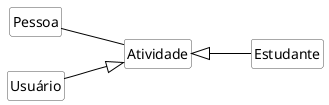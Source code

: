@startuml mod07ima05
hide circle
hide methods
hide empty members

skinparam class {
    BackgroundColor White
    ArrowColor Black
    BorderColor #505050
}
class "Pessoa" as pe
class "Atividade" as at
class "Estudante" as es
class "Usuário" as us
left to right direction
pe--at
at<|--es
us--|>at
@enduml